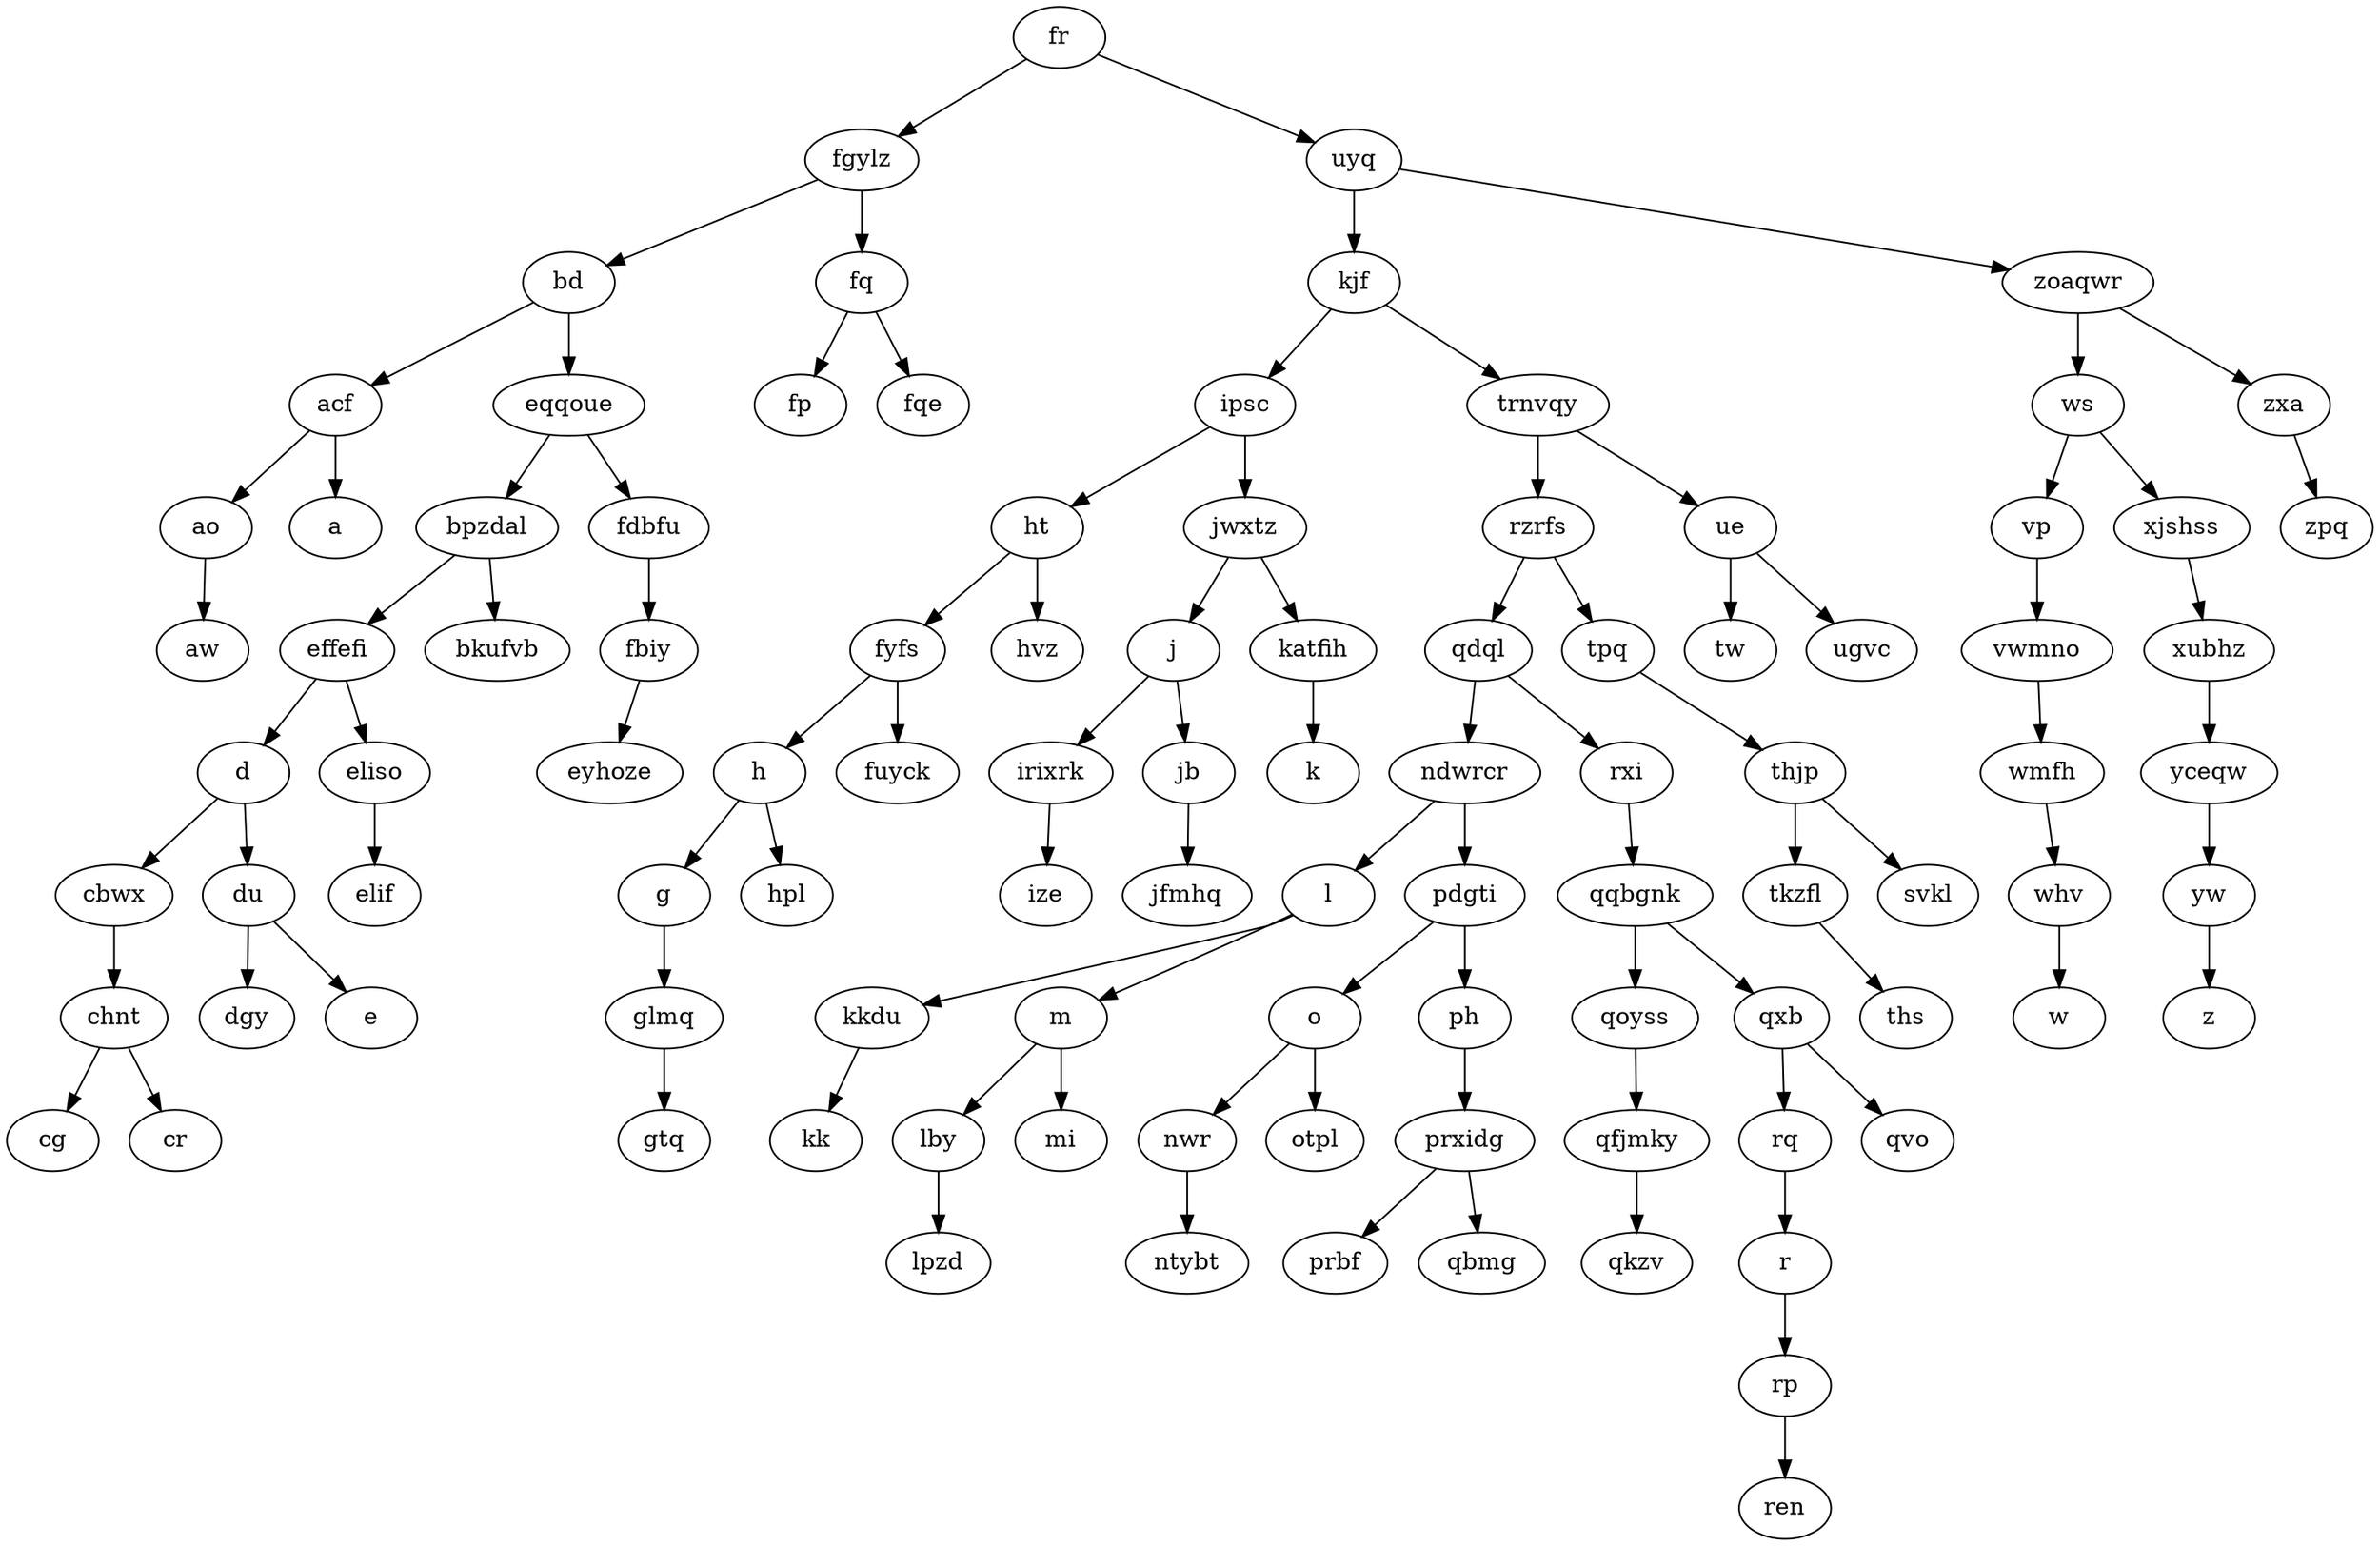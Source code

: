 digraph tree {
"ao" -> "aw";
"acf" -> "a";
"acf" -> "ao";
"chnt" -> "cg";
"chnt" -> "cr";
"cbwx" -> "chnt";
"du" -> "dgy";
"du" -> "e";
"d" -> "cbwx";
"d" -> "du";
"eliso" -> "elif";
"effefi" -> "d";
"effefi" -> "eliso";
"bpzdal" -> "bkufvb";
"bpzdal" -> "effefi";
"fbiy" -> "eyhoze";
"fdbfu" -> "fbiy";
"eqqoue" -> "bpzdal";
"eqqoue" -> "fdbfu";
"bd" -> "acf";
"bd" -> "eqqoue";
"fq" -> "fp";
"fq" -> "fqe";
"fgylz" -> "bd";
"fgylz" -> "fq";
"glmq" -> "gtq";
"g" -> "glmq";
"h" -> "g";
"h" -> "hpl";
"fyfs" -> "fuyck";
"fyfs" -> "h";
"ht" -> "fyfs";
"ht" -> "hvz";
"irixrk" -> "ize";
"jb" -> "jfmhq";
"j" -> "irixrk";
"j" -> "jb";
"katfih" -> "k";
"jwxtz" -> "j";
"jwxtz" -> "katfih";
"ipsc" -> "ht";
"ipsc" -> "jwxtz";
"kkdu" -> "kk";
"lby" -> "lpzd";
"m" -> "lby";
"m" -> "mi";
"l" -> "kkdu";
"l" -> "m";
"nwr" -> "ntybt";
"o" -> "nwr";
"o" -> "otpl";
"prxidg" -> "prbf";
"prxidg" -> "qbmg";
"ph" -> "prxidg";
"pdgti" -> "o";
"pdgti" -> "ph";
"ndwrcr" -> "l";
"ndwrcr" -> "pdgti";
"qfjmky" -> "qkzv";
"qoyss" -> "qfjmky";
"rp" -> "ren";
"r" -> "rp";
"rq" -> "r";
"qxb" -> "qvo";
"qxb" -> "rq";
"qqbgnk" -> "qoyss";
"qqbgnk" -> "qxb";
"rxi" -> "qqbgnk";
"qdql" -> "ndwrcr";
"qdql" -> "rxi";
"tkzfl" -> "ths";
"thjp" -> "svkl";
"thjp" -> "tkzfl";
"tpq" -> "thjp";
"rzrfs" -> "qdql";
"rzrfs" -> "tpq";
"ue" -> "tw";
"ue" -> "ugvc";
"trnvqy" -> "rzrfs";
"trnvqy" -> "ue";
"kjf" -> "ipsc";
"kjf" -> "trnvqy";
"whv" -> "w";
"wmfh" -> "whv";
"vwmno" -> "wmfh";
"vp" -> "vwmno";
"yw" -> "z";
"yceqw" -> "yw";
"xubhz" -> "yceqw";
"xjshss" -> "xubhz";
"ws" -> "vp";
"ws" -> "xjshss";
"zxa" -> "zpq";
"zoaqwr" -> "ws";
"zoaqwr" -> "zxa";
"uyq" -> "kjf";
"uyq" -> "zoaqwr";
"fr" -> "fgylz";
"fr" -> "uyq";
}
